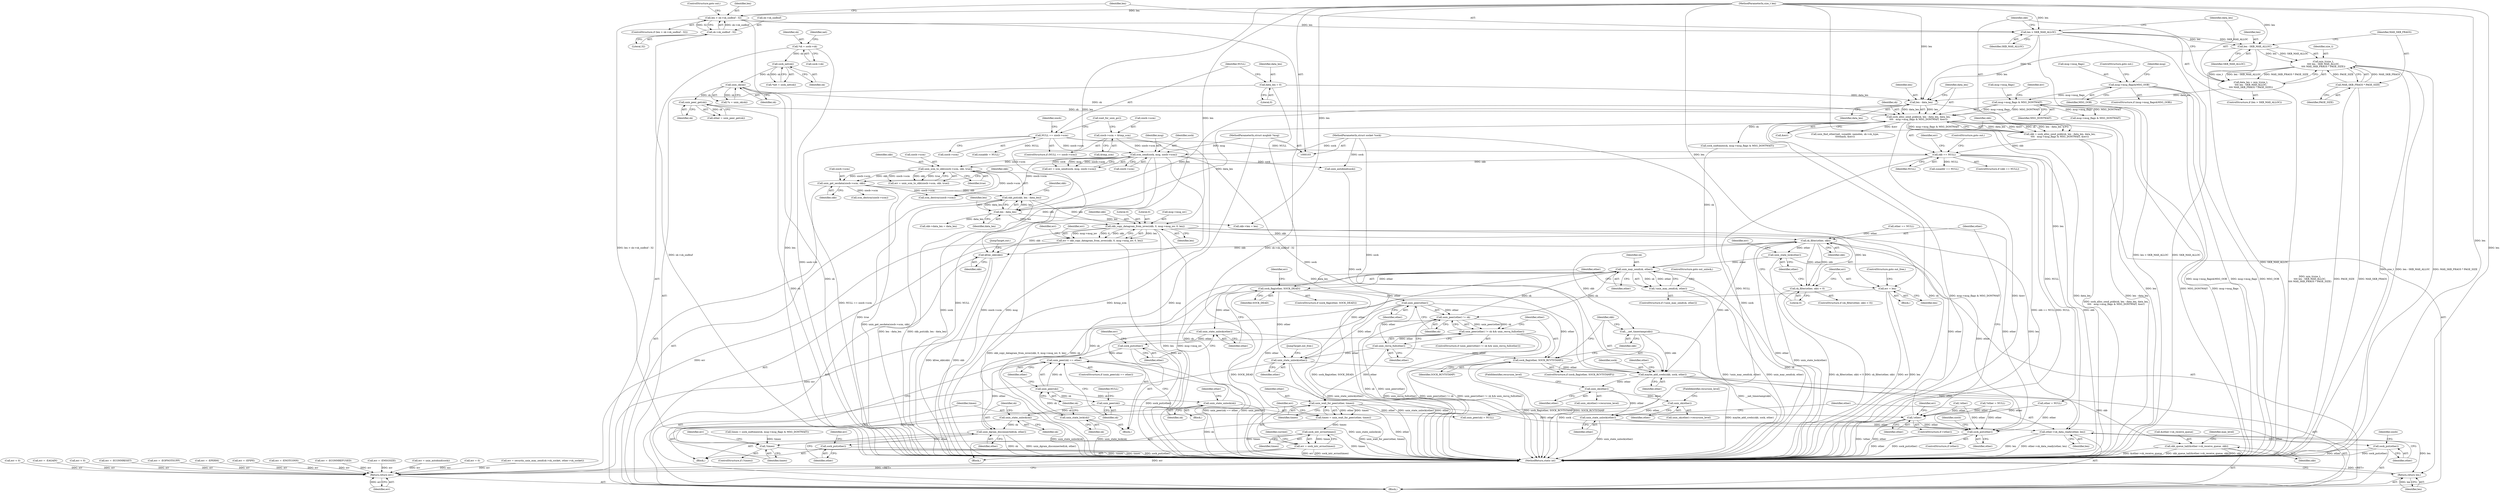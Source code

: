 digraph "0_linux_e0e3cea46d31d23dc40df0a49a7a2c04fe8edfea_0@pointer" {
"1000338" [label="(Call,skb_copy_datagram_from_iovec(skb, 0, msg->msg_iov, 0, len))"];
"1000321" [label="(Call,skb_put(skb, len - data_len))"];
"1000316" [label="(Call,unix_get_secdata(siocb->scm, skb))"];
"1000300" [label="(Call,unix_scm_to_skb(siocb->scm, skb, true))"];
"1000169" [label="(Call,scm_send(sock, msg, siocb->scm))"];
"1000105" [label="(MethodParameterIn,struct socket *sock)"];
"1000106" [label="(MethodParameterIn,struct msghdr *msg)"];
"1000155" [label="(Call,NULL == siocb->scm)"];
"1000160" [label="(Call,siocb->scm = &tmp_scm)"];
"1000294" [label="(Call,skb == NULL)"];
"1000278" [label="(Call,skb = sock_alloc_send_pskb(sk, len - data_len, data_len,\n\t\t\t\t   msg->msg_flags & MSG_DONTWAIT, &err))"];
"1000280" [label="(Call,sock_alloc_send_pskb(sk, len - data_len, data_len,\n\t\t\t\t   msg->msg_flags & MSG_DONTWAIT, &err))"];
"1000225" [label="(Call,unix_peer_get(sk))"];
"1000128" [label="(Call,unix_sk(sk))"];
"1000123" [label="(Call,sock_net(sk))"];
"1000115" [label="(Call,*sk = sock->sk)"];
"1000282" [label="(Call,len - data_len)"];
"1000265" [label="(Call,len > SKB_MAX_ALLOC)"];
"1000256" [label="(Call,len > sk->sk_sndbuf - 32)"];
"1000107" [label="(MethodParameterIn,size_t len)"];
"1000258" [label="(Call,sk->sk_sndbuf - 32)"];
"1000272" [label="(Call,len - SKB_MAX_ALLOC)"];
"1000268" [label="(Call,data_len = min_t(size_t,\n\t\t\t\t len - SKB_MAX_ALLOC,\n\t\t\t\t MAX_SKB_FRAGS * PAGE_SIZE))"];
"1000270" [label="(Call,min_t(size_t,\n\t\t\t\t len - SKB_MAX_ALLOC,\n\t\t\t\t MAX_SKB_FRAGS * PAGE_SIZE))"];
"1000275" [label="(Call,MAX_SKB_FRAGS * PAGE_SIZE)"];
"1000151" [label="(Call,data_len = 0)"];
"1000286" [label="(Call,msg->msg_flags & MSG_DONTWAIT)"];
"1000186" [label="(Call,msg->msg_flags&MSG_OOB)"];
"1000323" [label="(Call,len - data_len)"];
"1000336" [label="(Call,err = skb_copy_datagram_from_iovec(skb, 0, msg->msg_iov, 0, len))"];
"1000577" [label="(Return,return err;)"];
"1000391" [label="(Call,sk_filter(other, skb))"];
"1000390" [label="(Call,sk_filter(other, skb) < 0)"];
"1000400" [label="(Call,unix_state_lock(other))"];
"1000408" [label="(Call,unix_may_send(sk, other))"];
"1000407" [label="(Call,!unix_may_send(sk, other))"];
"1000413" [label="(Call,sock_flag(other, SOCK_DEAD))"];
"1000417" [label="(Call,unix_state_unlock(other))"];
"1000419" [label="(Call,sock_put(other))"];
"1000427" [label="(Call,unix_peer(sk) == other)"];
"1000438" [label="(Call,unix_dgram_disconnected(sk, other))"];
"1000441" [label="(Call,sock_put(other))"];
"1000491" [label="(Call,unix_peer(other))"];
"1000490" [label="(Call,unix_peer(other) != sk)"];
"1000489" [label="(Call,unix_peer(other) != sk && unix_recvq_full(other))"];
"1000494" [label="(Call,unix_recvq_full(other))"];
"1000508" [label="(Call,unix_wait_for_peer(other, timeo))"];
"1000360" [label="(Call,!other)"];
"1000571" [label="(Call,sock_put(other))"];
"1000506" [label="(Call,timeo = unix_wait_for_peer(other, timeo))"];
"1000513" [label="(Call,sock_intr_errno(timeo))"];
"1000498" [label="(Call,!timeo)"];
"1000511" [label="(Call,err = sock_intr_errno(timeo))"];
"1000521" [label="(Call,sock_flag(other, SOCK_RCVTSTAMP))"];
"1000526" [label="(Call,maybe_add_creds(skb, sock, other))"];
"1000530" [label="(Call,skb_queue_tail(&other->sk_receive_queue, skb))"];
"1000540" [label="(Call,unix_sk(other))"];
"1000545" [label="(Call,unix_sk(other))"];
"1000549" [label="(Call,unix_state_unlock(other))"];
"1000551" [label="(Call,other->sk_data_ready(other, len))"];
"1000554" [label="(Call,sock_put(other))"];
"1000560" [label="(Return,return len;)"];
"1000563" [label="(Call,unix_state_unlock(other))"];
"1000424" [label="(Call,unix_state_lock(sk))"];
"1000428" [label="(Call,unix_peer(sk))"];
"1000433" [label="(Call,unix_peer(sk))"];
"1000436" [label="(Call,unix_state_unlock(sk))"];
"1000449" [label="(Call,unix_state_unlock(sk))"];
"1000524" [label="(Call,__net_timestamp(skb))"];
"1000566" [label="(Call,kfree_skb(skb))"];
"1000396" [label="(Call,err = len)"];
"1000572" [label="(Identifier,other)"];
"1000292" [label="(Identifier,err)"];
"1000509" [label="(Identifier,other)"];
"1000564" [label="(Identifier,other)"];
"1000326" [label="(Call,skb->data_len = data_len)"];
"1000385" [label="(Call,other == NULL)"];
"1000128" [label="(Call,unix_sk(sk))"];
"1000349" [label="(Call,timeo = sock_sndtimeo(sk, msg->msg_flags & MSG_DONTWAIT))"];
"1000258" [label="(Call,sk->sk_sndbuf - 32)"];
"1000151" [label="(Call,data_len = 0)"];
"1000186" [label="(Call,msg->msg_flags&MSG_OOB)"];
"1000257" [label="(Identifier,len)"];
"1000273" [label="(Identifier,len)"];
"1000522" [label="(Identifier,other)"];
"1000422" [label="(Identifier,err)"];
"1000137" [label="(Call,*other = NULL)"];
"1000270" [label="(Call,min_t(size_t,\n\t\t\t\t len - SKB_MAX_ALLOC,\n\t\t\t\t MAX_SKB_FRAGS * PAGE_SIZE))"];
"1000530" [label="(Call,skb_queue_tail(&other->sk_receive_queue, skb))"];
"1000301" [label="(Call,siocb->scm)"];
"1000498" [label="(Call,!timeo)"];
"1000117" [label="(Call,sock->sk)"];
"1000277" [label="(Identifier,PAGE_SIZE)"];
"1000219" [label="(Call,err = -ENOTCONN)"];
"1000156" [label="(Identifier,NULL)"];
"1000271" [label="(Identifier,size_t)"];
"1000290" [label="(Identifier,MSG_DONTWAIT)"];
"1000494" [label="(Call,unix_recvq_full(other))"];
"1000390" [label="(Call,sk_filter(other, skb) < 0)"];
"1000441" [label="(Call,sock_put(other))"];
"1000124" [label="(Identifier,sk)"];
"1000511" [label="(Call,err = sock_intr_errno(timeo))"];
"1000402" [label="(Call,err = -EPERM)"];
"1000410" [label="(Identifier,other)"];
"1000573" [label="(Call,scm_destroy(siocb->scm))"];
"1000344" [label="(Literal,0)"];
"1000162" [label="(Identifier,siocb)"];
"1000265" [label="(Call,len > SKB_MAX_ALLOC)"];
"1000541" [label="(Identifier,other)"];
"1000304" [label="(Identifier,skb)"];
"1000514" [label="(Identifier,timeo)"];
"1000228" [label="(Call,!other)"];
"1000275" [label="(Call,MAX_SKB_FRAGS * PAGE_SIZE)"];
"1000116" [label="(Identifier,sk)"];
"1000426" [label="(ControlStructure,if (unix_peer(sk) == other))"];
"1000578" [label="(Identifier,err)"];
"1000154" [label="(ControlStructure,if (NULL == siocb->scm))"];
"1000115" [label="(Call,*sk = sock->sk)"];
"1000533" [label="(Identifier,other)"];
"1000571" [label="(Call,sock_put(other))"];
"1000510" [label="(Identifier,timeo)"];
"1000170" [label="(Identifier,sock)"];
"1000431" [label="(Block,)"];
"1000395" [label="(Block,)"];
"1000328" [label="(Identifier,skb)"];
"1000123" [label="(Call,sock_net(sk))"];
"1000568" [label="(JumpTarget,out:)"];
"1000325" [label="(Identifier,data_len)"];
"1000512" [label="(Identifier,err)"];
"1000126" [label="(Call,*u = unix_sk(sk))"];
"1000287" [label="(Call,msg->msg_flags)"];
"1000321" [label="(Call,skb_put(skb, len - data_len))"];
"1000247" [label="(Call,unix_autobind(sock))"];
"1000495" [label="(Identifier,other)"];
"1000401" [label="(Identifier,other)"];
"1000297" [label="(ControlStructure,goto out;)"];
"1000291" [label="(Call,&err)"];
"1000167" [label="(Call,err = scm_send(sock, msg, siocb->scm))"];
"1000256" [label="(Call,len > sk->sk_sndbuf - 32)"];
"1000331" [label="(Call,skb->len = len)"];
"1000496" [label="(Block,)"];
"1000513" [label="(Call,sock_intr_errno(timeo))"];
"1000398" [label="(Identifier,len)"];
"1000458" [label="(Call,err = -EPIPE)"];
"1000171" [label="(Identifier,msg)"];
"1000414" [label="(Identifier,other)"];
"1000323" [label="(Call,len - data_len)"];
"1000443" [label="(Call,err = -ECONNREFUSED)"];
"1000527" [label="(Identifier,skb)"];
"1000251" [label="(Call,err = -EMSGSIZE)"];
"1000340" [label="(Literal,0)"];
"1000520" [label="(ControlStructure,if (sock_flag(other, SOCK_RCVTSTAMP)))"];
"1000432" [label="(Call,unix_peer(sk) = NULL)"];
"1000161" [label="(Call,siocb->scm)"];
"1000406" [label="(ControlStructure,if (!unix_may_send(sk, other)))"];
"1000164" [label="(Call,&tmp_scm)"];
"1000546" [label="(Identifier,other)"];
"1000160" [label="(Call,siocb->scm = &tmp_scm)"];
"1000169" [label="(Call,scm_send(sock, msg, siocb->scm))"];
"1000216" [label="(Call,sunaddr = NULL)"];
"1000492" [label="(Identifier,other)"];
"1000575" [label="(Identifier,siocb)"];
"1000264" [label="(ControlStructure,if (len > SKB_MAX_ALLOC))"];
"1000488" [label="(ControlStructure,if (unix_peer(other) != sk && unix_recvq_full(other)))"];
"1000542" [label="(FieldIdentifier,recursion_level)"];
"1000245" [label="(Call,err = unix_autobind(sock))"];
"1000452" [label="(Identifier,other)"];
"1000341" [label="(Call,msg->msg_iov)"];
"1000489" [label="(Call,unix_peer(other) != sk && unix_recvq_full(other))"];
"1000544" [label="(Call,unix_sk(other)->recursion_level)"];
"1000433" [label="(Call,unix_peer(sk))"];
"1000451" [label="(Call,other = NULL)"];
"1000407" [label="(Call,!unix_may_send(sk, other))"];
"1000428" [label="(Call,unix_peer(sk))"];
"1000400" [label="(Call,unix_state_lock(other))"];
"1000272" [label="(Call,len - SKB_MAX_ALLOC)"];
"1000226" [label="(Identifier,sk)"];
"1000263" [label="(ControlStructure,goto out;)"];
"1000438" [label="(Call,unix_dgram_disconnected(sk, other))"];
"1000547" [label="(FieldIdentifier,recursion_level)"];
"1000361" [label="(Identifier,other)"];
"1000558" [label="(Identifier,siocb)"];
"1000521" [label="(Call,sock_flag(other, SOCK_RCVTSTAMP))"];
"1000351" [label="(Call,sock_sndtimeo(sk, msg->msg_flags & MSG_DONTWAIT))"];
"1000523" [label="(Identifier,SOCK_RCVTSTAMP)"];
"1000425" [label="(Identifier,sk)"];
"1000296" [label="(Identifier,NULL)"];
"1000285" [label="(Identifier,data_len)"];
"1000436" [label="(Call,unix_state_unlock(sk))"];
"1000279" [label="(Identifier,skb)"];
"1000444" [label="(Identifier,err)"];
"1000497" [label="(ControlStructure,if (!timeo))"];
"1000437" [label="(Identifier,sk)"];
"1000490" [label="(Call,unix_peer(other) != sk)"];
"1000427" [label="(Call,unix_peer(sk) == other)"];
"1000345" [label="(Identifier,len)"];
"1000491" [label="(Call,unix_peer(other))"];
"1000122" [label="(Identifier,net)"];
"1000281" [label="(Identifier,sk)"];
"1000294" [label="(Call,skb == NULL)"];
"1000540" [label="(Call,unix_sk(other))"];
"1000360" [label="(Call,!other)"];
"1000531" [label="(Call,&other->sk_receive_queue)"];
"1000517" [label="(Identifier,current)"];
"1000545" [label="(Call,unix_sk(other))"];
"1000448" [label="(Block,)"];
"1000155" [label="(Call,NULL == siocb->scm)"];
"1000157" [label="(Call,siocb->scm)"];
"1000553" [label="(Identifier,len)"];
"1000529" [label="(Identifier,other)"];
"1000305" [label="(Identifier,true)"];
"1000535" [label="(Identifier,skb)"];
"1000190" [label="(Identifier,MSG_OOB)"];
"1000359" [label="(ControlStructure,if (!other))"];
"1000538" [label="(Identifier,max_level)"];
"1000337" [label="(Identifier,err)"];
"1000449" [label="(Call,unix_state_unlock(sk))"];
"1000108" [label="(Block,)"];
"1000320" [label="(Identifier,skb)"];
"1000299" [label="(Identifier,err)"];
"1000393" [label="(Identifier,skb)"];
"1000409" [label="(Identifier,sk)"];
"1000300" [label="(Call,unix_scm_to_skb(siocb->scm, skb, true))"];
"1000153" [label="(Literal,0)"];
"1000554" [label="(Call,sock_put(other))"];
"1000107" [label="(MethodParameterIn,size_t len)"];
"1000539" [label="(Call,unix_sk(other)->recursion_level)"];
"1000560" [label="(Return,return len;)"];
"1000567" [label="(Identifier,skb)"];
"1000421" [label="(Call,err = 0)"];
"1000549" [label="(Call,unix_state_unlock(other))"];
"1000106" [label="(MethodParameterIn,struct msghdr *msg)"];
"1000476" [label="(Call,err = security_unix_may_send(sk->sk_socket, other->sk_socket))"];
"1000563" [label="(Call,unix_state_unlock(other))"];
"1000282" [label="(Call,len - data_len)"];
"1000269" [label="(Identifier,data_len)"];
"1000347" [label="(Identifier,err)"];
"1000338" [label="(Call,skb_copy_datagram_from_iovec(skb, 0, msg->msg_iov, 0, len))"];
"1000507" [label="(Identifier,timeo)"];
"1000268" [label="(Call,data_len = min_t(size_t,\n\t\t\t\t len - SKB_MAX_ALLOC,\n\t\t\t\t MAX_SKB_FRAGS * PAGE_SIZE))"];
"1000525" [label="(Identifier,skb)"];
"1000283" [label="(Identifier,len)"];
"1000368" [label="(Call,sunaddr == NULL)"];
"1000274" [label="(Identifier,SKB_MAX_ALLOC)"];
"1000280" [label="(Call,sock_alloc_send_pskb(sk, len - data_len, data_len,\n\t\t\t\t   msg->msg_flags & MSG_DONTWAIT, &err))"];
"1000152" [label="(Identifier,data_len)"];
"1000408" [label="(Call,unix_may_send(sk, other))"];
"1000420" [label="(Identifier,other)"];
"1000276" [label="(Identifier,MAX_SKB_FRAGS)"];
"1000524" [label="(Call,__net_timestamp(skb))"];
"1000417" [label="(Call,unix_state_unlock(other))"];
"1000317" [label="(Call,siocb->scm)"];
"1000105" [label="(MethodParameterIn,struct socket *sock)"];
"1000336" [label="(Call,err = skb_copy_datagram_from_iovec(skb, 0, msg->msg_iov, 0, len))"];
"1000394" [label="(Literal,0)"];
"1000259" [label="(Call,sk->sk_sndbuf)"];
"1000262" [label="(Literal,32)"];
"1000403" [label="(Identifier,err)"];
"1000389" [label="(ControlStructure,if (sk_filter(other, skb) < 0))"];
"1000121" [label="(Call,*net = sock_net(sk))"];
"1000579" [label="(MethodReturn,static int)"];
"1000324" [label="(Identifier,len)"];
"1000392" [label="(Identifier,other)"];
"1000364" [label="(Identifier,err)"];
"1000569" [label="(ControlStructure,if (other))"];
"1000278" [label="(Call,skb = sock_alloc_send_pskb(sk, len - data_len, data_len,\n\t\t\t\t   msg->msg_flags & MSG_DONTWAIT, &err))"];
"1000439" [label="(Identifier,sk)"];
"1000166" [label="(Call,wait_for_unix_gc())"];
"1000307" [label="(Call,err < 0)"];
"1000413" [label="(Call,sock_flag(other, SOCK_DEAD))"];
"1000374" [label="(Call,unix_find_other(net, sunaddr, namelen, sk->sk_type,\n\t\t\t\t\thash, &err))"];
"1000316" [label="(Call,unix_get_secdata(siocb->scm, skb))"];
"1000526" [label="(Call,maybe_add_creds(skb, sock, other))"];
"1000267" [label="(Identifier,SKB_MAX_ALLOC)"];
"1000191" [label="(ControlStructure,goto out;)"];
"1000411" [label="(ControlStructure,goto out_unlock;)"];
"1000577" [label="(Return,return err;)"];
"1000424" [label="(Call,unix_state_lock(sk))"];
"1000552" [label="(Identifier,other)"];
"1000223" [label="(Call,other = unix_peer_get(sk))"];
"1000194" [label="(Identifier,msg)"];
"1000555" [label="(Identifier,other)"];
"1000416" [label="(Block,)"];
"1000284" [label="(Identifier,data_len)"];
"1000225" [label="(Call,unix_peer_get(sk))"];
"1000565" [label="(JumpTarget,out_free:)"];
"1000295" [label="(Identifier,skb)"];
"1000499" [label="(Identifier,timeo)"];
"1000502" [label="(Identifier,err)"];
"1000286" [label="(Call,msg->msg_flags & MSG_DONTWAIT)"];
"1000353" [label="(Call,msg->msg_flags & MSG_DONTWAIT)"];
"1000418" [label="(Identifier,other)"];
"1000298" [label="(Call,err = unix_scm_to_skb(siocb->scm, skb, true))"];
"1000391" [label="(Call,sk_filter(other, skb))"];
"1000561" [label="(Identifier,len)"];
"1000501" [label="(Call,err = -EAGAIN)"];
"1000419" [label="(Call,sock_put(other))"];
"1000396" [label="(Call,err = len)"];
"1000129" [label="(Identifier,sk)"];
"1000266" [label="(Identifier,len)"];
"1000556" [label="(Call,scm_destroy(siocb->scm))"];
"1000207" [label="(Call,err < 0)"];
"1000508" [label="(Call,unix_wait_for_peer(other, timeo))"];
"1000187" [label="(Call,msg->msg_flags)"];
"1000506" [label="(Call,timeo = unix_wait_for_peer(other, timeo))"];
"1000293" [label="(ControlStructure,if (skb == NULL))"];
"1000255" [label="(ControlStructure,if (len > sk->sk_sndbuf - 32))"];
"1000429" [label="(Identifier,sk)"];
"1000322" [label="(Identifier,skb)"];
"1000397" [label="(Identifier,err)"];
"1000551" [label="(Call,other->sk_data_ready(other, len))"];
"1000493" [label="(Identifier,sk)"];
"1000528" [label="(Identifier,sock)"];
"1000434" [label="(Identifier,sk)"];
"1000399" [label="(ControlStructure,goto out_free;)"];
"1000450" [label="(Identifier,sk)"];
"1000430" [label="(Identifier,other)"];
"1000550" [label="(Identifier,other)"];
"1000412" [label="(ControlStructure,if (sock_flag(other, SOCK_DEAD)))"];
"1000440" [label="(Identifier,other)"];
"1000566" [label="(Call,kfree_skb(skb))"];
"1000339" [label="(Identifier,skb)"];
"1000415" [label="(Identifier,SOCK_DEAD)"];
"1000459" [label="(Identifier,err)"];
"1000172" [label="(Call,siocb->scm)"];
"1000185" [label="(ControlStructure,if (msg->msg_flags&MSG_OOB))"];
"1000442" [label="(Identifier,other)"];
"1000363" [label="(Call,err = -ECONNRESET)"];
"1000435" [label="(Identifier,NULL)"];
"1000181" [label="(Call,err = -EOPNOTSUPP)"];
"1000338" -> "1000336"  [label="AST: "];
"1000338" -> "1000345"  [label="CFG: "];
"1000339" -> "1000338"  [label="AST: "];
"1000340" -> "1000338"  [label="AST: "];
"1000341" -> "1000338"  [label="AST: "];
"1000344" -> "1000338"  [label="AST: "];
"1000345" -> "1000338"  [label="AST: "];
"1000336" -> "1000338"  [label="CFG: "];
"1000338" -> "1000579"  [label="DDG: len"];
"1000338" -> "1000579"  [label="DDG: msg->msg_iov"];
"1000338" -> "1000336"  [label="DDG: len"];
"1000338" -> "1000336"  [label="DDG: msg->msg_iov"];
"1000338" -> "1000336"  [label="DDG: 0"];
"1000338" -> "1000336"  [label="DDG: skb"];
"1000321" -> "1000338"  [label="DDG: skb"];
"1000107" -> "1000338"  [label="DDG: len"];
"1000323" -> "1000338"  [label="DDG: len"];
"1000338" -> "1000391"  [label="DDG: skb"];
"1000338" -> "1000396"  [label="DDG: len"];
"1000338" -> "1000551"  [label="DDG: len"];
"1000338" -> "1000566"  [label="DDG: skb"];
"1000321" -> "1000108"  [label="AST: "];
"1000321" -> "1000323"  [label="CFG: "];
"1000322" -> "1000321"  [label="AST: "];
"1000323" -> "1000321"  [label="AST: "];
"1000328" -> "1000321"  [label="CFG: "];
"1000321" -> "1000579"  [label="DDG: len - data_len"];
"1000321" -> "1000579"  [label="DDG: skb_put(skb, len - data_len)"];
"1000316" -> "1000321"  [label="DDG: skb"];
"1000323" -> "1000321"  [label="DDG: len"];
"1000323" -> "1000321"  [label="DDG: data_len"];
"1000316" -> "1000108"  [label="AST: "];
"1000316" -> "1000320"  [label="CFG: "];
"1000317" -> "1000316"  [label="AST: "];
"1000320" -> "1000316"  [label="AST: "];
"1000322" -> "1000316"  [label="CFG: "];
"1000316" -> "1000579"  [label="DDG: unix_get_secdata(siocb->scm, skb)"];
"1000300" -> "1000316"  [label="DDG: siocb->scm"];
"1000300" -> "1000316"  [label="DDG: skb"];
"1000316" -> "1000556"  [label="DDG: siocb->scm"];
"1000316" -> "1000573"  [label="DDG: siocb->scm"];
"1000300" -> "1000298"  [label="AST: "];
"1000300" -> "1000305"  [label="CFG: "];
"1000301" -> "1000300"  [label="AST: "];
"1000304" -> "1000300"  [label="AST: "];
"1000305" -> "1000300"  [label="AST: "];
"1000298" -> "1000300"  [label="CFG: "];
"1000300" -> "1000579"  [label="DDG: true"];
"1000300" -> "1000298"  [label="DDG: siocb->scm"];
"1000300" -> "1000298"  [label="DDG: skb"];
"1000300" -> "1000298"  [label="DDG: true"];
"1000169" -> "1000300"  [label="DDG: siocb->scm"];
"1000294" -> "1000300"  [label="DDG: skb"];
"1000300" -> "1000566"  [label="DDG: skb"];
"1000300" -> "1000573"  [label="DDG: siocb->scm"];
"1000169" -> "1000167"  [label="AST: "];
"1000169" -> "1000172"  [label="CFG: "];
"1000170" -> "1000169"  [label="AST: "];
"1000171" -> "1000169"  [label="AST: "];
"1000172" -> "1000169"  [label="AST: "];
"1000167" -> "1000169"  [label="CFG: "];
"1000169" -> "1000579"  [label="DDG: siocb->scm"];
"1000169" -> "1000579"  [label="DDG: msg"];
"1000169" -> "1000579"  [label="DDG: sock"];
"1000169" -> "1000167"  [label="DDG: sock"];
"1000169" -> "1000167"  [label="DDG: msg"];
"1000169" -> "1000167"  [label="DDG: siocb->scm"];
"1000105" -> "1000169"  [label="DDG: sock"];
"1000106" -> "1000169"  [label="DDG: msg"];
"1000155" -> "1000169"  [label="DDG: siocb->scm"];
"1000160" -> "1000169"  [label="DDG: siocb->scm"];
"1000169" -> "1000247"  [label="DDG: sock"];
"1000169" -> "1000526"  [label="DDG: sock"];
"1000169" -> "1000573"  [label="DDG: siocb->scm"];
"1000105" -> "1000103"  [label="AST: "];
"1000105" -> "1000579"  [label="DDG: sock"];
"1000105" -> "1000247"  [label="DDG: sock"];
"1000105" -> "1000526"  [label="DDG: sock"];
"1000106" -> "1000103"  [label="AST: "];
"1000106" -> "1000579"  [label="DDG: msg"];
"1000155" -> "1000154"  [label="AST: "];
"1000155" -> "1000157"  [label="CFG: "];
"1000156" -> "1000155"  [label="AST: "];
"1000157" -> "1000155"  [label="AST: "];
"1000162" -> "1000155"  [label="CFG: "];
"1000166" -> "1000155"  [label="CFG: "];
"1000155" -> "1000579"  [label="DDG: NULL == siocb->scm"];
"1000155" -> "1000579"  [label="DDG: NULL"];
"1000155" -> "1000216"  [label="DDG: NULL"];
"1000155" -> "1000294"  [label="DDG: NULL"];
"1000160" -> "1000154"  [label="AST: "];
"1000160" -> "1000164"  [label="CFG: "];
"1000161" -> "1000160"  [label="AST: "];
"1000164" -> "1000160"  [label="AST: "];
"1000166" -> "1000160"  [label="CFG: "];
"1000160" -> "1000579"  [label="DDG: &tmp_scm"];
"1000294" -> "1000293"  [label="AST: "];
"1000294" -> "1000296"  [label="CFG: "];
"1000295" -> "1000294"  [label="AST: "];
"1000296" -> "1000294"  [label="AST: "];
"1000297" -> "1000294"  [label="CFG: "];
"1000299" -> "1000294"  [label="CFG: "];
"1000294" -> "1000579"  [label="DDG: skb == NULL"];
"1000294" -> "1000579"  [label="DDG: NULL"];
"1000294" -> "1000579"  [label="DDG: skb"];
"1000278" -> "1000294"  [label="DDG: skb"];
"1000294" -> "1000368"  [label="DDG: NULL"];
"1000294" -> "1000432"  [label="DDG: NULL"];
"1000294" -> "1000451"  [label="DDG: NULL"];
"1000278" -> "1000108"  [label="AST: "];
"1000278" -> "1000280"  [label="CFG: "];
"1000279" -> "1000278"  [label="AST: "];
"1000280" -> "1000278"  [label="AST: "];
"1000295" -> "1000278"  [label="CFG: "];
"1000278" -> "1000579"  [label="DDG: sock_alloc_send_pskb(sk, len - data_len, data_len,\n\t\t\t\t   msg->msg_flags & MSG_DONTWAIT, &err)"];
"1000280" -> "1000278"  [label="DDG: data_len"];
"1000280" -> "1000278"  [label="DDG: &err"];
"1000280" -> "1000278"  [label="DDG: sk"];
"1000280" -> "1000278"  [label="DDG: len - data_len"];
"1000280" -> "1000278"  [label="DDG: msg->msg_flags & MSG_DONTWAIT"];
"1000280" -> "1000291"  [label="CFG: "];
"1000281" -> "1000280"  [label="AST: "];
"1000282" -> "1000280"  [label="AST: "];
"1000285" -> "1000280"  [label="AST: "];
"1000286" -> "1000280"  [label="AST: "];
"1000291" -> "1000280"  [label="AST: "];
"1000280" -> "1000579"  [label="DDG: msg->msg_flags & MSG_DONTWAIT"];
"1000280" -> "1000579"  [label="DDG: &err"];
"1000280" -> "1000579"  [label="DDG: data_len"];
"1000280" -> "1000579"  [label="DDG: len - data_len"];
"1000280" -> "1000579"  [label="DDG: sk"];
"1000225" -> "1000280"  [label="DDG: sk"];
"1000128" -> "1000280"  [label="DDG: sk"];
"1000282" -> "1000280"  [label="DDG: len"];
"1000282" -> "1000280"  [label="DDG: data_len"];
"1000286" -> "1000280"  [label="DDG: msg->msg_flags"];
"1000286" -> "1000280"  [label="DDG: MSG_DONTWAIT"];
"1000280" -> "1000323"  [label="DDG: data_len"];
"1000280" -> "1000351"  [label="DDG: sk"];
"1000280" -> "1000374"  [label="DDG: &err"];
"1000225" -> "1000223"  [label="AST: "];
"1000225" -> "1000226"  [label="CFG: "];
"1000226" -> "1000225"  [label="AST: "];
"1000223" -> "1000225"  [label="CFG: "];
"1000225" -> "1000579"  [label="DDG: sk"];
"1000225" -> "1000223"  [label="DDG: sk"];
"1000128" -> "1000225"  [label="DDG: sk"];
"1000128" -> "1000126"  [label="AST: "];
"1000128" -> "1000129"  [label="CFG: "];
"1000129" -> "1000128"  [label="AST: "];
"1000126" -> "1000128"  [label="CFG: "];
"1000128" -> "1000579"  [label="DDG: sk"];
"1000128" -> "1000126"  [label="DDG: sk"];
"1000123" -> "1000128"  [label="DDG: sk"];
"1000123" -> "1000121"  [label="AST: "];
"1000123" -> "1000124"  [label="CFG: "];
"1000124" -> "1000123"  [label="AST: "];
"1000121" -> "1000123"  [label="CFG: "];
"1000123" -> "1000121"  [label="DDG: sk"];
"1000115" -> "1000123"  [label="DDG: sk"];
"1000115" -> "1000108"  [label="AST: "];
"1000115" -> "1000117"  [label="CFG: "];
"1000116" -> "1000115"  [label="AST: "];
"1000117" -> "1000115"  [label="AST: "];
"1000122" -> "1000115"  [label="CFG: "];
"1000115" -> "1000579"  [label="DDG: sock->sk"];
"1000282" -> "1000284"  [label="CFG: "];
"1000283" -> "1000282"  [label="AST: "];
"1000284" -> "1000282"  [label="AST: "];
"1000285" -> "1000282"  [label="CFG: "];
"1000282" -> "1000579"  [label="DDG: len"];
"1000265" -> "1000282"  [label="DDG: len"];
"1000272" -> "1000282"  [label="DDG: len"];
"1000107" -> "1000282"  [label="DDG: len"];
"1000268" -> "1000282"  [label="DDG: data_len"];
"1000151" -> "1000282"  [label="DDG: data_len"];
"1000282" -> "1000323"  [label="DDG: len"];
"1000265" -> "1000264"  [label="AST: "];
"1000265" -> "1000267"  [label="CFG: "];
"1000266" -> "1000265"  [label="AST: "];
"1000267" -> "1000265"  [label="AST: "];
"1000269" -> "1000265"  [label="CFG: "];
"1000279" -> "1000265"  [label="CFG: "];
"1000265" -> "1000579"  [label="DDG: len > SKB_MAX_ALLOC"];
"1000265" -> "1000579"  [label="DDG: SKB_MAX_ALLOC"];
"1000256" -> "1000265"  [label="DDG: len"];
"1000107" -> "1000265"  [label="DDG: len"];
"1000265" -> "1000272"  [label="DDG: len"];
"1000265" -> "1000272"  [label="DDG: SKB_MAX_ALLOC"];
"1000256" -> "1000255"  [label="AST: "];
"1000256" -> "1000258"  [label="CFG: "];
"1000257" -> "1000256"  [label="AST: "];
"1000258" -> "1000256"  [label="AST: "];
"1000263" -> "1000256"  [label="CFG: "];
"1000266" -> "1000256"  [label="CFG: "];
"1000256" -> "1000579"  [label="DDG: sk->sk_sndbuf - 32"];
"1000256" -> "1000579"  [label="DDG: len"];
"1000256" -> "1000579"  [label="DDG: len > sk->sk_sndbuf - 32"];
"1000107" -> "1000256"  [label="DDG: len"];
"1000258" -> "1000256"  [label="DDG: sk->sk_sndbuf"];
"1000258" -> "1000256"  [label="DDG: 32"];
"1000107" -> "1000103"  [label="AST: "];
"1000107" -> "1000579"  [label="DDG: len"];
"1000107" -> "1000272"  [label="DDG: len"];
"1000107" -> "1000323"  [label="DDG: len"];
"1000107" -> "1000331"  [label="DDG: len"];
"1000107" -> "1000396"  [label="DDG: len"];
"1000107" -> "1000551"  [label="DDG: len"];
"1000107" -> "1000560"  [label="DDG: len"];
"1000258" -> "1000262"  [label="CFG: "];
"1000259" -> "1000258"  [label="AST: "];
"1000262" -> "1000258"  [label="AST: "];
"1000258" -> "1000579"  [label="DDG: sk->sk_sndbuf"];
"1000272" -> "1000270"  [label="AST: "];
"1000272" -> "1000274"  [label="CFG: "];
"1000273" -> "1000272"  [label="AST: "];
"1000274" -> "1000272"  [label="AST: "];
"1000276" -> "1000272"  [label="CFG: "];
"1000272" -> "1000579"  [label="DDG: SKB_MAX_ALLOC"];
"1000272" -> "1000270"  [label="DDG: len"];
"1000272" -> "1000270"  [label="DDG: SKB_MAX_ALLOC"];
"1000268" -> "1000264"  [label="AST: "];
"1000268" -> "1000270"  [label="CFG: "];
"1000269" -> "1000268"  [label="AST: "];
"1000270" -> "1000268"  [label="AST: "];
"1000279" -> "1000268"  [label="CFG: "];
"1000268" -> "1000579"  [label="DDG: min_t(size_t,\n\t\t\t\t len - SKB_MAX_ALLOC,\n\t\t\t\t MAX_SKB_FRAGS * PAGE_SIZE)"];
"1000270" -> "1000268"  [label="DDG: size_t"];
"1000270" -> "1000268"  [label="DDG: len - SKB_MAX_ALLOC"];
"1000270" -> "1000268"  [label="DDG: MAX_SKB_FRAGS * PAGE_SIZE"];
"1000270" -> "1000275"  [label="CFG: "];
"1000271" -> "1000270"  [label="AST: "];
"1000275" -> "1000270"  [label="AST: "];
"1000270" -> "1000579"  [label="DDG: MAX_SKB_FRAGS * PAGE_SIZE"];
"1000270" -> "1000579"  [label="DDG: len - SKB_MAX_ALLOC"];
"1000270" -> "1000579"  [label="DDG: size_t"];
"1000275" -> "1000270"  [label="DDG: MAX_SKB_FRAGS"];
"1000275" -> "1000270"  [label="DDG: PAGE_SIZE"];
"1000275" -> "1000277"  [label="CFG: "];
"1000276" -> "1000275"  [label="AST: "];
"1000277" -> "1000275"  [label="AST: "];
"1000275" -> "1000579"  [label="DDG: MAX_SKB_FRAGS"];
"1000275" -> "1000579"  [label="DDG: PAGE_SIZE"];
"1000151" -> "1000108"  [label="AST: "];
"1000151" -> "1000153"  [label="CFG: "];
"1000152" -> "1000151"  [label="AST: "];
"1000153" -> "1000151"  [label="AST: "];
"1000156" -> "1000151"  [label="CFG: "];
"1000151" -> "1000579"  [label="DDG: data_len"];
"1000286" -> "1000290"  [label="CFG: "];
"1000287" -> "1000286"  [label="AST: "];
"1000290" -> "1000286"  [label="AST: "];
"1000292" -> "1000286"  [label="CFG: "];
"1000286" -> "1000579"  [label="DDG: MSG_DONTWAIT"];
"1000286" -> "1000579"  [label="DDG: msg->msg_flags"];
"1000186" -> "1000286"  [label="DDG: msg->msg_flags"];
"1000286" -> "1000353"  [label="DDG: msg->msg_flags"];
"1000286" -> "1000353"  [label="DDG: MSG_DONTWAIT"];
"1000186" -> "1000185"  [label="AST: "];
"1000186" -> "1000190"  [label="CFG: "];
"1000187" -> "1000186"  [label="AST: "];
"1000190" -> "1000186"  [label="AST: "];
"1000191" -> "1000186"  [label="CFG: "];
"1000194" -> "1000186"  [label="CFG: "];
"1000186" -> "1000579"  [label="DDG: msg->msg_flags&MSG_OOB"];
"1000186" -> "1000579"  [label="DDG: msg->msg_flags"];
"1000186" -> "1000579"  [label="DDG: MSG_OOB"];
"1000323" -> "1000325"  [label="CFG: "];
"1000324" -> "1000323"  [label="AST: "];
"1000325" -> "1000323"  [label="AST: "];
"1000323" -> "1000326"  [label="DDG: data_len"];
"1000323" -> "1000331"  [label="DDG: len"];
"1000336" -> "1000108"  [label="AST: "];
"1000337" -> "1000336"  [label="AST: "];
"1000347" -> "1000336"  [label="CFG: "];
"1000336" -> "1000579"  [label="DDG: skb_copy_datagram_from_iovec(skb, 0, msg->msg_iov, 0, len)"];
"1000336" -> "1000579"  [label="DDG: err"];
"1000336" -> "1000577"  [label="DDG: err"];
"1000577" -> "1000108"  [label="AST: "];
"1000577" -> "1000578"  [label="CFG: "];
"1000578" -> "1000577"  [label="AST: "];
"1000579" -> "1000577"  [label="CFG: "];
"1000577" -> "1000579"  [label="DDG: <RET>"];
"1000578" -> "1000577"  [label="DDG: err"];
"1000181" -> "1000577"  [label="DDG: err"];
"1000396" -> "1000577"  [label="DDG: err"];
"1000458" -> "1000577"  [label="DDG: err"];
"1000363" -> "1000577"  [label="DDG: err"];
"1000251" -> "1000577"  [label="DDG: err"];
"1000402" -> "1000577"  [label="DDG: err"];
"1000421" -> "1000577"  [label="DDG: err"];
"1000443" -> "1000577"  [label="DDG: err"];
"1000501" -> "1000577"  [label="DDG: err"];
"1000207" -> "1000577"  [label="DDG: err"];
"1000476" -> "1000577"  [label="DDG: err"];
"1000511" -> "1000577"  [label="DDG: err"];
"1000219" -> "1000577"  [label="DDG: err"];
"1000307" -> "1000577"  [label="DDG: err"];
"1000245" -> "1000577"  [label="DDG: err"];
"1000391" -> "1000390"  [label="AST: "];
"1000391" -> "1000393"  [label="CFG: "];
"1000392" -> "1000391"  [label="AST: "];
"1000393" -> "1000391"  [label="AST: "];
"1000394" -> "1000391"  [label="CFG: "];
"1000391" -> "1000579"  [label="DDG: other"];
"1000391" -> "1000390"  [label="DDG: other"];
"1000391" -> "1000390"  [label="DDG: skb"];
"1000360" -> "1000391"  [label="DDG: other"];
"1000385" -> "1000391"  [label="DDG: other"];
"1000391" -> "1000400"  [label="DDG: other"];
"1000391" -> "1000524"  [label="DDG: skb"];
"1000391" -> "1000526"  [label="DDG: skb"];
"1000391" -> "1000566"  [label="DDG: skb"];
"1000391" -> "1000571"  [label="DDG: other"];
"1000390" -> "1000389"  [label="AST: "];
"1000390" -> "1000394"  [label="CFG: "];
"1000394" -> "1000390"  [label="AST: "];
"1000397" -> "1000390"  [label="CFG: "];
"1000401" -> "1000390"  [label="CFG: "];
"1000390" -> "1000579"  [label="DDG: sk_filter(other, skb) < 0"];
"1000390" -> "1000579"  [label="DDG: sk_filter(other, skb)"];
"1000400" -> "1000108"  [label="AST: "];
"1000400" -> "1000401"  [label="CFG: "];
"1000401" -> "1000400"  [label="AST: "];
"1000403" -> "1000400"  [label="CFG: "];
"1000400" -> "1000579"  [label="DDG: unix_state_lock(other)"];
"1000400" -> "1000408"  [label="DDG: other"];
"1000408" -> "1000407"  [label="AST: "];
"1000408" -> "1000410"  [label="CFG: "];
"1000409" -> "1000408"  [label="AST: "];
"1000410" -> "1000408"  [label="AST: "];
"1000407" -> "1000408"  [label="CFG: "];
"1000408" -> "1000579"  [label="DDG: sk"];
"1000408" -> "1000407"  [label="DDG: sk"];
"1000408" -> "1000407"  [label="DDG: other"];
"1000490" -> "1000408"  [label="DDG: sk"];
"1000449" -> "1000408"  [label="DDG: sk"];
"1000351" -> "1000408"  [label="DDG: sk"];
"1000438" -> "1000408"  [label="DDG: sk"];
"1000408" -> "1000413"  [label="DDG: other"];
"1000408" -> "1000424"  [label="DDG: sk"];
"1000408" -> "1000490"  [label="DDG: sk"];
"1000408" -> "1000563"  [label="DDG: other"];
"1000407" -> "1000406"  [label="AST: "];
"1000411" -> "1000407"  [label="CFG: "];
"1000414" -> "1000407"  [label="CFG: "];
"1000407" -> "1000579"  [label="DDG: !unix_may_send(sk, other)"];
"1000407" -> "1000579"  [label="DDG: unix_may_send(sk, other)"];
"1000413" -> "1000412"  [label="AST: "];
"1000413" -> "1000415"  [label="CFG: "];
"1000414" -> "1000413"  [label="AST: "];
"1000415" -> "1000413"  [label="AST: "];
"1000418" -> "1000413"  [label="CFG: "];
"1000459" -> "1000413"  [label="CFG: "];
"1000413" -> "1000579"  [label="DDG: sock_flag(other, SOCK_DEAD)"];
"1000413" -> "1000579"  [label="DDG: SOCK_DEAD"];
"1000413" -> "1000417"  [label="DDG: other"];
"1000413" -> "1000491"  [label="DDG: other"];
"1000413" -> "1000563"  [label="DDG: other"];
"1000417" -> "1000416"  [label="AST: "];
"1000417" -> "1000418"  [label="CFG: "];
"1000418" -> "1000417"  [label="AST: "];
"1000420" -> "1000417"  [label="CFG: "];
"1000417" -> "1000579"  [label="DDG: unix_state_unlock(other)"];
"1000417" -> "1000419"  [label="DDG: other"];
"1000419" -> "1000416"  [label="AST: "];
"1000419" -> "1000420"  [label="CFG: "];
"1000420" -> "1000419"  [label="AST: "];
"1000422" -> "1000419"  [label="CFG: "];
"1000419" -> "1000579"  [label="DDG: sock_put(other)"];
"1000419" -> "1000427"  [label="DDG: other"];
"1000427" -> "1000426"  [label="AST: "];
"1000427" -> "1000430"  [label="CFG: "];
"1000428" -> "1000427"  [label="AST: "];
"1000430" -> "1000427"  [label="AST: "];
"1000434" -> "1000427"  [label="CFG: "];
"1000450" -> "1000427"  [label="CFG: "];
"1000427" -> "1000579"  [label="DDG: unix_peer(sk)"];
"1000427" -> "1000579"  [label="DDG: unix_peer(sk) == other"];
"1000428" -> "1000427"  [label="DDG: sk"];
"1000427" -> "1000438"  [label="DDG: other"];
"1000438" -> "1000431"  [label="AST: "];
"1000438" -> "1000440"  [label="CFG: "];
"1000439" -> "1000438"  [label="AST: "];
"1000440" -> "1000438"  [label="AST: "];
"1000442" -> "1000438"  [label="CFG: "];
"1000438" -> "1000579"  [label="DDG: unix_dgram_disconnected(sk, other)"];
"1000438" -> "1000579"  [label="DDG: sk"];
"1000436" -> "1000438"  [label="DDG: sk"];
"1000438" -> "1000441"  [label="DDG: other"];
"1000441" -> "1000431"  [label="AST: "];
"1000441" -> "1000442"  [label="CFG: "];
"1000442" -> "1000441"  [label="AST: "];
"1000444" -> "1000441"  [label="CFG: "];
"1000441" -> "1000579"  [label="DDG: sock_put(other)"];
"1000491" -> "1000490"  [label="AST: "];
"1000491" -> "1000492"  [label="CFG: "];
"1000492" -> "1000491"  [label="AST: "];
"1000493" -> "1000491"  [label="CFG: "];
"1000491" -> "1000490"  [label="DDG: other"];
"1000491" -> "1000494"  [label="DDG: other"];
"1000491" -> "1000508"  [label="DDG: other"];
"1000491" -> "1000521"  [label="DDG: other"];
"1000491" -> "1000563"  [label="DDG: other"];
"1000490" -> "1000489"  [label="AST: "];
"1000490" -> "1000493"  [label="CFG: "];
"1000493" -> "1000490"  [label="AST: "];
"1000495" -> "1000490"  [label="CFG: "];
"1000489" -> "1000490"  [label="CFG: "];
"1000490" -> "1000579"  [label="DDG: sk"];
"1000490" -> "1000579"  [label="DDG: unix_peer(other)"];
"1000490" -> "1000489"  [label="DDG: unix_peer(other)"];
"1000490" -> "1000489"  [label="DDG: sk"];
"1000489" -> "1000488"  [label="AST: "];
"1000489" -> "1000494"  [label="CFG: "];
"1000494" -> "1000489"  [label="AST: "];
"1000499" -> "1000489"  [label="CFG: "];
"1000522" -> "1000489"  [label="CFG: "];
"1000489" -> "1000579"  [label="DDG: unix_peer(other) != sk && unix_recvq_full(other)"];
"1000489" -> "1000579"  [label="DDG: unix_recvq_full(other)"];
"1000489" -> "1000579"  [label="DDG: unix_peer(other) != sk"];
"1000494" -> "1000489"  [label="DDG: other"];
"1000494" -> "1000495"  [label="CFG: "];
"1000495" -> "1000494"  [label="AST: "];
"1000494" -> "1000508"  [label="DDG: other"];
"1000494" -> "1000521"  [label="DDG: other"];
"1000494" -> "1000563"  [label="DDG: other"];
"1000508" -> "1000506"  [label="AST: "];
"1000508" -> "1000510"  [label="CFG: "];
"1000509" -> "1000508"  [label="AST: "];
"1000510" -> "1000508"  [label="AST: "];
"1000506" -> "1000508"  [label="CFG: "];
"1000508" -> "1000579"  [label="DDG: other"];
"1000508" -> "1000360"  [label="DDG: other"];
"1000508" -> "1000506"  [label="DDG: other"];
"1000508" -> "1000506"  [label="DDG: timeo"];
"1000498" -> "1000508"  [label="DDG: timeo"];
"1000508" -> "1000571"  [label="DDG: other"];
"1000360" -> "1000359"  [label="AST: "];
"1000360" -> "1000361"  [label="CFG: "];
"1000361" -> "1000360"  [label="AST: "];
"1000364" -> "1000360"  [label="CFG: "];
"1000392" -> "1000360"  [label="CFG: "];
"1000360" -> "1000579"  [label="DDG: other"];
"1000360" -> "1000579"  [label="DDG: !other"];
"1000228" -> "1000360"  [label="DDG: other"];
"1000451" -> "1000360"  [label="DDG: other"];
"1000137" -> "1000360"  [label="DDG: other"];
"1000360" -> "1000571"  [label="DDG: other"];
"1000571" -> "1000569"  [label="AST: "];
"1000571" -> "1000572"  [label="CFG: "];
"1000572" -> "1000571"  [label="AST: "];
"1000575" -> "1000571"  [label="CFG: "];
"1000571" -> "1000579"  [label="DDG: sock_put(other)"];
"1000571" -> "1000579"  [label="DDG: other"];
"1000228" -> "1000571"  [label="DDG: other"];
"1000451" -> "1000571"  [label="DDG: other"];
"1000563" -> "1000571"  [label="DDG: other"];
"1000385" -> "1000571"  [label="DDG: other"];
"1000137" -> "1000571"  [label="DDG: other"];
"1000506" -> "1000496"  [label="AST: "];
"1000507" -> "1000506"  [label="AST: "];
"1000512" -> "1000506"  [label="CFG: "];
"1000506" -> "1000579"  [label="DDG: unix_wait_for_peer(other, timeo)"];
"1000506" -> "1000513"  [label="DDG: timeo"];
"1000513" -> "1000511"  [label="AST: "];
"1000513" -> "1000514"  [label="CFG: "];
"1000514" -> "1000513"  [label="AST: "];
"1000511" -> "1000513"  [label="CFG: "];
"1000513" -> "1000579"  [label="DDG: timeo"];
"1000513" -> "1000498"  [label="DDG: timeo"];
"1000513" -> "1000511"  [label="DDG: timeo"];
"1000498" -> "1000497"  [label="AST: "];
"1000498" -> "1000499"  [label="CFG: "];
"1000499" -> "1000498"  [label="AST: "];
"1000502" -> "1000498"  [label="CFG: "];
"1000507" -> "1000498"  [label="CFG: "];
"1000498" -> "1000579"  [label="DDG: !timeo"];
"1000498" -> "1000579"  [label="DDG: timeo"];
"1000349" -> "1000498"  [label="DDG: timeo"];
"1000511" -> "1000496"  [label="AST: "];
"1000512" -> "1000511"  [label="AST: "];
"1000517" -> "1000511"  [label="CFG: "];
"1000511" -> "1000579"  [label="DDG: sock_intr_errno(timeo)"];
"1000511" -> "1000579"  [label="DDG: err"];
"1000521" -> "1000520"  [label="AST: "];
"1000521" -> "1000523"  [label="CFG: "];
"1000522" -> "1000521"  [label="AST: "];
"1000523" -> "1000521"  [label="AST: "];
"1000525" -> "1000521"  [label="CFG: "];
"1000527" -> "1000521"  [label="CFG: "];
"1000521" -> "1000579"  [label="DDG: sock_flag(other, SOCK_RCVTSTAMP)"];
"1000521" -> "1000579"  [label="DDG: SOCK_RCVTSTAMP"];
"1000521" -> "1000526"  [label="DDG: other"];
"1000526" -> "1000108"  [label="AST: "];
"1000526" -> "1000529"  [label="CFG: "];
"1000527" -> "1000526"  [label="AST: "];
"1000528" -> "1000526"  [label="AST: "];
"1000529" -> "1000526"  [label="AST: "];
"1000533" -> "1000526"  [label="CFG: "];
"1000526" -> "1000579"  [label="DDG: sock"];
"1000526" -> "1000579"  [label="DDG: maybe_add_creds(skb, sock, other)"];
"1000524" -> "1000526"  [label="DDG: skb"];
"1000247" -> "1000526"  [label="DDG: sock"];
"1000526" -> "1000530"  [label="DDG: skb"];
"1000526" -> "1000540"  [label="DDG: other"];
"1000530" -> "1000108"  [label="AST: "];
"1000530" -> "1000535"  [label="CFG: "];
"1000531" -> "1000530"  [label="AST: "];
"1000535" -> "1000530"  [label="AST: "];
"1000538" -> "1000530"  [label="CFG: "];
"1000530" -> "1000579"  [label="DDG: &other->sk_receive_queue"];
"1000530" -> "1000579"  [label="DDG: skb_queue_tail(&other->sk_receive_queue, skb)"];
"1000530" -> "1000579"  [label="DDG: skb"];
"1000540" -> "1000539"  [label="AST: "];
"1000540" -> "1000541"  [label="CFG: "];
"1000541" -> "1000540"  [label="AST: "];
"1000542" -> "1000540"  [label="CFG: "];
"1000540" -> "1000545"  [label="DDG: other"];
"1000540" -> "1000549"  [label="DDG: other"];
"1000545" -> "1000544"  [label="AST: "];
"1000545" -> "1000546"  [label="CFG: "];
"1000546" -> "1000545"  [label="AST: "];
"1000547" -> "1000545"  [label="CFG: "];
"1000545" -> "1000549"  [label="DDG: other"];
"1000549" -> "1000108"  [label="AST: "];
"1000549" -> "1000550"  [label="CFG: "];
"1000550" -> "1000549"  [label="AST: "];
"1000552" -> "1000549"  [label="CFG: "];
"1000549" -> "1000579"  [label="DDG: unix_state_unlock(other)"];
"1000549" -> "1000551"  [label="DDG: other"];
"1000551" -> "1000108"  [label="AST: "];
"1000551" -> "1000553"  [label="CFG: "];
"1000552" -> "1000551"  [label="AST: "];
"1000553" -> "1000551"  [label="AST: "];
"1000555" -> "1000551"  [label="CFG: "];
"1000551" -> "1000579"  [label="DDG: len"];
"1000551" -> "1000579"  [label="DDG: other->sk_data_ready(other, len)"];
"1000551" -> "1000554"  [label="DDG: other"];
"1000551" -> "1000560"  [label="DDG: len"];
"1000554" -> "1000108"  [label="AST: "];
"1000554" -> "1000555"  [label="CFG: "];
"1000555" -> "1000554"  [label="AST: "];
"1000558" -> "1000554"  [label="CFG: "];
"1000554" -> "1000579"  [label="DDG: sock_put(other)"];
"1000554" -> "1000579"  [label="DDG: other"];
"1000560" -> "1000108"  [label="AST: "];
"1000560" -> "1000561"  [label="CFG: "];
"1000561" -> "1000560"  [label="AST: "];
"1000579" -> "1000560"  [label="CFG: "];
"1000560" -> "1000579"  [label="DDG: <RET>"];
"1000561" -> "1000560"  [label="DDG: len"];
"1000563" -> "1000108"  [label="AST: "];
"1000563" -> "1000564"  [label="CFG: "];
"1000564" -> "1000563"  [label="AST: "];
"1000565" -> "1000563"  [label="CFG: "];
"1000563" -> "1000579"  [label="DDG: unix_state_unlock(other)"];
"1000563" -> "1000579"  [label="DDG: other"];
"1000424" -> "1000416"  [label="AST: "];
"1000424" -> "1000425"  [label="CFG: "];
"1000425" -> "1000424"  [label="AST: "];
"1000429" -> "1000424"  [label="CFG: "];
"1000424" -> "1000579"  [label="DDG: unix_state_lock(sk)"];
"1000424" -> "1000428"  [label="DDG: sk"];
"1000428" -> "1000429"  [label="CFG: "];
"1000429" -> "1000428"  [label="AST: "];
"1000430" -> "1000428"  [label="CFG: "];
"1000428" -> "1000433"  [label="DDG: sk"];
"1000428" -> "1000449"  [label="DDG: sk"];
"1000433" -> "1000432"  [label="AST: "];
"1000433" -> "1000434"  [label="CFG: "];
"1000434" -> "1000433"  [label="AST: "];
"1000435" -> "1000433"  [label="CFG: "];
"1000433" -> "1000436"  [label="DDG: sk"];
"1000436" -> "1000431"  [label="AST: "];
"1000436" -> "1000437"  [label="CFG: "];
"1000437" -> "1000436"  [label="AST: "];
"1000439" -> "1000436"  [label="CFG: "];
"1000436" -> "1000579"  [label="DDG: unix_state_unlock(sk)"];
"1000449" -> "1000448"  [label="AST: "];
"1000449" -> "1000450"  [label="CFG: "];
"1000450" -> "1000449"  [label="AST: "];
"1000452" -> "1000449"  [label="CFG: "];
"1000449" -> "1000579"  [label="DDG: sk"];
"1000449" -> "1000579"  [label="DDG: unix_state_unlock(sk)"];
"1000524" -> "1000520"  [label="AST: "];
"1000524" -> "1000525"  [label="CFG: "];
"1000525" -> "1000524"  [label="AST: "];
"1000527" -> "1000524"  [label="CFG: "];
"1000524" -> "1000579"  [label="DDG: __net_timestamp(skb)"];
"1000566" -> "1000108"  [label="AST: "];
"1000566" -> "1000567"  [label="CFG: "];
"1000567" -> "1000566"  [label="AST: "];
"1000568" -> "1000566"  [label="CFG: "];
"1000566" -> "1000579"  [label="DDG: kfree_skb(skb)"];
"1000566" -> "1000579"  [label="DDG: skb"];
"1000396" -> "1000395"  [label="AST: "];
"1000396" -> "1000398"  [label="CFG: "];
"1000397" -> "1000396"  [label="AST: "];
"1000398" -> "1000396"  [label="AST: "];
"1000399" -> "1000396"  [label="CFG: "];
"1000396" -> "1000579"  [label="DDG: err"];
"1000396" -> "1000579"  [label="DDG: len"];
}
